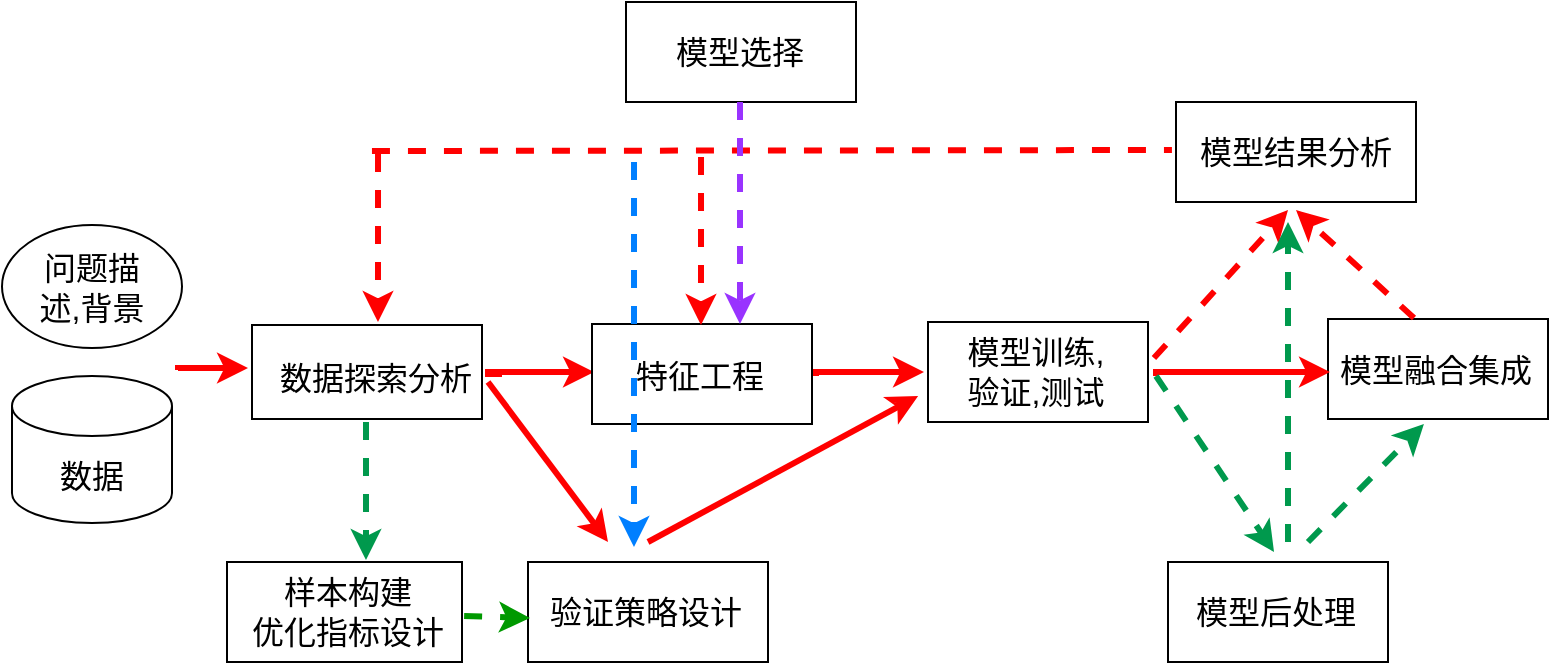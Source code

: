<mxfile version="13.6.10" type="github">
  <diagram id="eHoIP6acbh5_LsdwvxZu" name="Page-1">
    <mxGraphModel dx="946" dy="526" grid="1" gridSize="10" guides="1" tooltips="1" connect="1" arrows="1" fold="1" page="1" pageScale="1" pageWidth="827" pageHeight="1169" math="0" shadow="0">
      <root>
        <mxCell id="0" />
        <mxCell id="1" parent="0" />
        <mxCell id="--Ts0FR9YCNWqX0BOgV7-4" value="" style="verticalLabelPosition=bottom;verticalAlign=top;html=1;shape=mxgraph.basic.rect;fillColor2=none;strokeWidth=1;size=20;indent=5;" parent="1" vertex="1">
          <mxGeometry x="142" y="201.5" width="115" height="47" as="geometry" />
        </mxCell>
        <mxCell id="--Ts0FR9YCNWqX0BOgV7-5" value="" style="shape=cylinder3;whiteSpace=wrap;html=1;boundedLbl=1;backgroundOutline=1;size=15;" parent="1" vertex="1">
          <mxGeometry x="22" y="227" width="80" height="73.5" as="geometry" />
        </mxCell>
        <mxCell id="--Ts0FR9YCNWqX0BOgV7-29" value="" style="edgeStyle=orthogonalEdgeStyle;rounded=0;orthogonalLoop=1;jettySize=auto;html=1;strokeWidth=3;strokeColor=#FF0000;" parent="1" edge="1">
          <mxGeometry relative="1" as="geometry">
            <mxPoint x="267" y="226" as="sourcePoint" />
            <mxPoint x="313" y="225" as="targetPoint" />
            <Array as="points">
              <mxPoint x="260" y="226" />
              <mxPoint x="260" y="225" />
            </Array>
          </mxGeometry>
        </mxCell>
        <mxCell id="--Ts0FR9YCNWqX0BOgV7-6" value="&lt;font style=&quot;font-size: 16px&quot;&gt;数据探索分析&lt;/font&gt;" style="text;html=1;strokeColor=none;fillColor=none;align=center;verticalAlign=middle;whiteSpace=wrap;rounded=0;" parent="1" vertex="1">
          <mxGeometry x="154" y="217.5" width="100" height="20" as="geometry" />
        </mxCell>
        <mxCell id="--Ts0FR9YCNWqX0BOgV7-7" value="" style="verticalLabelPosition=bottom;verticalAlign=top;html=1;shape=mxgraph.basic.rect;fillColor2=none;strokeWidth=1;size=20;indent=5;" parent="1" vertex="1">
          <mxGeometry x="312" y="201" width="110" height="50" as="geometry" />
        </mxCell>
        <mxCell id="--Ts0FR9YCNWqX0BOgV7-30" value="" style="edgeStyle=orthogonalEdgeStyle;rounded=0;orthogonalLoop=1;jettySize=auto;html=1;strokeColor=#FF0000;strokeWidth=3;" parent="1" edge="1">
          <mxGeometry relative="1" as="geometry">
            <mxPoint x="424" y="227" as="sourcePoint" />
            <mxPoint x="478" y="225" as="targetPoint" />
            <Array as="points">
              <mxPoint x="424" y="225" />
            </Array>
          </mxGeometry>
        </mxCell>
        <mxCell id="--Ts0FR9YCNWqX0BOgV7-8" value="&lt;span style=&quot;font-size: 16px&quot;&gt;特征工程&lt;/span&gt;" style="text;html=1;strokeColor=none;fillColor=none;align=center;verticalAlign=middle;whiteSpace=wrap;rounded=0;" parent="1" vertex="1">
          <mxGeometry x="316" y="217" width="100" height="20" as="geometry" />
        </mxCell>
        <mxCell id="--Ts0FR9YCNWqX0BOgV7-10" value="" style="verticalLabelPosition=bottom;verticalAlign=top;html=1;shape=mxgraph.basic.rect;fillColor2=none;strokeWidth=1;size=20;indent=5;" parent="1" vertex="1">
          <mxGeometry x="280" y="320" width="120" height="50" as="geometry" />
        </mxCell>
        <mxCell id="--Ts0FR9YCNWqX0BOgV7-11" value="&lt;span style=&quot;font-size: 16px&quot;&gt;验证策略设计&lt;/span&gt;" style="text;html=1;strokeColor=none;fillColor=none;align=center;verticalAlign=middle;whiteSpace=wrap;rounded=0;" parent="1" vertex="1">
          <mxGeometry x="289" y="335" width="100" height="20" as="geometry" />
        </mxCell>
        <mxCell id="--Ts0FR9YCNWqX0BOgV7-12" value="" style="verticalLabelPosition=bottom;verticalAlign=top;html=1;shape=mxgraph.basic.rect;fillColor2=none;strokeWidth=1;size=20;indent=5;" parent="1" vertex="1">
          <mxGeometry x="480" y="200" width="110" height="50" as="geometry" />
        </mxCell>
        <mxCell id="--Ts0FR9YCNWqX0BOgV7-13" value="&lt;span style=&quot;font-size: 16px&quot;&gt;模型训练,&lt;br&gt;验证,测试&lt;/span&gt;" style="text;html=1;strokeColor=none;fillColor=none;align=center;verticalAlign=middle;whiteSpace=wrap;rounded=0;" parent="1" vertex="1">
          <mxGeometry x="484" y="215" width="100" height="20" as="geometry" />
        </mxCell>
        <mxCell id="--Ts0FR9YCNWqX0BOgV7-14" value="" style="verticalLabelPosition=bottom;verticalAlign=top;html=1;shape=mxgraph.basic.rect;fillColor2=none;strokeWidth=1;size=20;indent=5;" parent="1" vertex="1">
          <mxGeometry x="680" y="198.5" width="110" height="50" as="geometry" />
        </mxCell>
        <mxCell id="--Ts0FR9YCNWqX0BOgV7-15" value="&lt;span style=&quot;font-size: 16px&quot;&gt;模型融合集成&lt;/span&gt;" style="text;html=1;strokeColor=none;fillColor=none;align=center;verticalAlign=middle;whiteSpace=wrap;rounded=0;" parent="1" vertex="1">
          <mxGeometry x="684" y="213.5" width="100" height="20" as="geometry" />
        </mxCell>
        <mxCell id="--Ts0FR9YCNWqX0BOgV7-16" value="" style="verticalLabelPosition=bottom;verticalAlign=top;html=1;shape=mxgraph.basic.rect;fillColor2=none;strokeWidth=1;size=20;indent=5;" parent="1" vertex="1">
          <mxGeometry x="604" y="90" width="120" height="50" as="geometry" />
        </mxCell>
        <mxCell id="--Ts0FR9YCNWqX0BOgV7-17" value="&lt;span style=&quot;font-size: 16px&quot;&gt;模型结果分析&lt;/span&gt;" style="text;html=1;strokeColor=none;fillColor=none;align=center;verticalAlign=middle;whiteSpace=wrap;rounded=0;" parent="1" vertex="1">
          <mxGeometry x="614" y="105" width="100" height="20" as="geometry" />
        </mxCell>
        <mxCell id="--Ts0FR9YCNWqX0BOgV7-18" value="" style="verticalLabelPosition=bottom;verticalAlign=top;html=1;shape=mxgraph.basic.rect;fillColor2=none;strokeWidth=1;size=20;indent=5;" parent="1" vertex="1">
          <mxGeometry x="600" y="320" width="110" height="50" as="geometry" />
        </mxCell>
        <mxCell id="--Ts0FR9YCNWqX0BOgV7-19" value="&lt;span style=&quot;font-size: 16px&quot;&gt;模型后处理&lt;/span&gt;" style="text;html=1;strokeColor=none;fillColor=none;align=center;verticalAlign=middle;whiteSpace=wrap;rounded=0;" parent="1" vertex="1">
          <mxGeometry x="604" y="335" width="100" height="20" as="geometry" />
        </mxCell>
        <mxCell id="--Ts0FR9YCNWqX0BOgV7-21" value="" style="ellipse;whiteSpace=wrap;html=1;" parent="1" vertex="1">
          <mxGeometry x="17" y="151.5" width="90" height="61.5" as="geometry" />
        </mxCell>
        <mxCell id="--Ts0FR9YCNWqX0BOgV7-24" value="&lt;font style=&quot;font-size: 16px&quot;&gt;数据&lt;/font&gt;" style="text;html=1;strokeColor=none;fillColor=none;align=center;verticalAlign=middle;whiteSpace=wrap;rounded=0;" parent="1" vertex="1">
          <mxGeometry x="42" y="267" width="40" height="20" as="geometry" />
        </mxCell>
        <mxCell id="--Ts0FR9YCNWqX0BOgV7-25" value="&lt;font style=&quot;font-size: 16px&quot;&gt;问题描述,背景&lt;/font&gt;" style="text;html=1;strokeColor=none;fillColor=none;align=center;verticalAlign=middle;whiteSpace=wrap;rounded=0;" parent="1" vertex="1">
          <mxGeometry x="27" y="174" width="70" height="18.5" as="geometry" />
        </mxCell>
        <mxCell id="--Ts0FR9YCNWqX0BOgV7-31" value="" style="edgeStyle=orthogonalEdgeStyle;rounded=0;orthogonalLoop=1;jettySize=auto;html=1;strokeColor=#FF0000;strokeWidth=3;entryX=0.009;entryY=0.53;entryDx=0;entryDy=0;entryPerimeter=0;" parent="1" target="--Ts0FR9YCNWqX0BOgV7-14" edge="1">
          <mxGeometry relative="1" as="geometry">
            <mxPoint x="594" y="227" as="sourcePoint" />
            <mxPoint x="670" y="225" as="targetPoint" />
            <Array as="points">
              <mxPoint x="594" y="225" />
            </Array>
          </mxGeometry>
        </mxCell>
        <mxCell id="--Ts0FR9YCNWqX0BOgV7-32" value="" style="edgeStyle=orthogonalEdgeStyle;rounded=0;orthogonalLoop=1;jettySize=auto;html=1;strokeWidth=3;strokeColor=#FF0000;" parent="1" edge="1">
          <mxGeometry relative="1" as="geometry">
            <mxPoint x="105" y="224" as="sourcePoint" />
            <mxPoint x="140" y="223" as="targetPoint" />
            <Array as="points">
              <mxPoint x="105" y="223" />
            </Array>
          </mxGeometry>
        </mxCell>
        <mxCell id="--Ts0FR9YCNWqX0BOgV7-37" value="" style="endArrow=classic;html=1;strokeColor=#FF0000;strokeWidth=3;" parent="1" edge="1">
          <mxGeometry width="50" height="50" relative="1" as="geometry">
            <mxPoint x="260" y="230" as="sourcePoint" />
            <mxPoint x="320" y="310" as="targetPoint" />
          </mxGeometry>
        </mxCell>
        <mxCell id="--Ts0FR9YCNWqX0BOgV7-38" value="" style="endArrow=classic;html=1;strokeColor=#FF0000;strokeWidth=3;entryX=-0.045;entryY=0.74;entryDx=0;entryDy=0;entryPerimeter=0;" parent="1" target="--Ts0FR9YCNWqX0BOgV7-12" edge="1">
          <mxGeometry width="50" height="50" relative="1" as="geometry">
            <mxPoint x="340" y="310" as="sourcePoint" />
            <mxPoint x="510" y="260" as="targetPoint" />
          </mxGeometry>
        </mxCell>
        <mxCell id="--Ts0FR9YCNWqX0BOgV7-39" value="" style="endArrow=classic;html=1;strokeWidth=3;dashed=1;strokeColor=#00994D;entryX=0.482;entryY=-0.1;entryDx=0;entryDy=0;entryPerimeter=0;" parent="1" edge="1" target="--Ts0FR9YCNWqX0BOgV7-18">
          <mxGeometry width="50" height="50" relative="1" as="geometry">
            <mxPoint x="594" y="227" as="sourcePoint" />
            <mxPoint x="650" y="310" as="targetPoint" />
          </mxGeometry>
        </mxCell>
        <mxCell id="--Ts0FR9YCNWqX0BOgV7-41" value="" style="endArrow=classic;html=1;strokeWidth=3;entryX=0.436;entryY=1.05;entryDx=0;entryDy=0;entryPerimeter=0;dashed=1;strokeColor=#00994D;" parent="1" target="--Ts0FR9YCNWqX0BOgV7-14" edge="1">
          <mxGeometry width="50" height="50" relative="1" as="geometry">
            <mxPoint x="670" y="310" as="sourcePoint" />
            <mxPoint x="694" y="248.5" as="targetPoint" />
          </mxGeometry>
        </mxCell>
        <mxCell id="--Ts0FR9YCNWqX0BOgV7-42" value="" style="endArrow=classic;html=1;strokeColor=#FF0000;strokeWidth=3;dashed=1;exitX=1.027;exitY=0.36;exitDx=0;exitDy=0;exitPerimeter=0;" parent="1" source="--Ts0FR9YCNWqX0BOgV7-12" edge="1">
          <mxGeometry width="50" height="50" relative="1" as="geometry">
            <mxPoint x="570" y="192.5" as="sourcePoint" />
            <mxPoint x="660" y="144" as="targetPoint" />
          </mxGeometry>
        </mxCell>
        <mxCell id="--Ts0FR9YCNWqX0BOgV7-43" value="" style="endArrow=classic;html=1;strokeColor=#FF0000;strokeWidth=3;dashed=1;exitX=0.391;exitY=-0.01;exitDx=0;exitDy=0;exitPerimeter=0;" parent="1" source="--Ts0FR9YCNWqX0BOgV7-14" edge="1">
          <mxGeometry width="50" height="50" relative="1" as="geometry">
            <mxPoint x="730" y="198.5" as="sourcePoint" />
            <mxPoint x="664" y="144" as="targetPoint" />
          </mxGeometry>
        </mxCell>
        <mxCell id="--Ts0FR9YCNWqX0BOgV7-45" value="" style="endArrow=none;html=1;dashed=1;strokeColor=#FF0000;strokeWidth=3;entryX=-0.017;entryY=0.48;entryDx=0;entryDy=0;entryPerimeter=0;" parent="1" target="--Ts0FR9YCNWqX0BOgV7-16" edge="1">
          <mxGeometry width="50" height="50" relative="1" as="geometry">
            <mxPoint x="201.98" y="114.5" as="sourcePoint" />
            <mxPoint x="590" y="114.5" as="targetPoint" />
          </mxGeometry>
        </mxCell>
        <mxCell id="--Ts0FR9YCNWqX0BOgV7-46" value="" style="endArrow=classic;html=1;strokeColor=#FF0000;strokeWidth=3;dashed=1;exitX=1.027;exitY=0.36;exitDx=0;exitDy=0;exitPerimeter=0;" parent="1" edge="1">
          <mxGeometry width="50" height="50" relative="1" as="geometry">
            <mxPoint x="205.01" y="116" as="sourcePoint" />
            <mxPoint x="205" y="200" as="targetPoint" />
          </mxGeometry>
        </mxCell>
        <mxCell id="--Ts0FR9YCNWqX0BOgV7-47" value="" style="endArrow=classic;html=1;strokeColor=#FF0000;strokeWidth=3;dashed=1;exitX=1.027;exitY=0.36;exitDx=0;exitDy=0;exitPerimeter=0;" parent="1" edge="1">
          <mxGeometry width="50" height="50" relative="1" as="geometry">
            <mxPoint x="366.51" y="117.5" as="sourcePoint" />
            <mxPoint x="366.5" y="201.5" as="targetPoint" />
          </mxGeometry>
        </mxCell>
        <mxCell id="--Ts0FR9YCNWqX0BOgV7-48" value="" style="endArrow=classic;html=1;strokeWidth=3;dashed=1;exitX=1.027;exitY=0.36;exitDx=0;exitDy=0;exitPerimeter=0;strokeColor=#007FFF;" parent="1" edge="1">
          <mxGeometry width="50" height="50" relative="1" as="geometry">
            <mxPoint x="333.01" y="120" as="sourcePoint" />
            <mxPoint x="333" y="312.5" as="targetPoint" />
          </mxGeometry>
        </mxCell>
        <mxCell id="--Ts0FR9YCNWqX0BOgV7-49" value="" style="verticalLabelPosition=bottom;verticalAlign=top;html=1;shape=mxgraph.basic.rect;fillColor2=none;strokeWidth=1;size=20;indent=5;" parent="1" vertex="1">
          <mxGeometry x="329" y="40" width="115" height="50" as="geometry" />
        </mxCell>
        <mxCell id="--Ts0FR9YCNWqX0BOgV7-50" value="&lt;span style=&quot;font-size: 16px&quot;&gt;模型选择&lt;/span&gt;" style="text;html=1;strokeColor=none;fillColor=none;align=center;verticalAlign=middle;whiteSpace=wrap;rounded=0;" parent="1" vertex="1">
          <mxGeometry x="336" y="55" width="100" height="20" as="geometry" />
        </mxCell>
        <mxCell id="--Ts0FR9YCNWqX0BOgV7-51" value="" style="endArrow=classic;html=1;strokeWidth=3;dashed=1;strokeColor=#9933FF;" parent="1" edge="1">
          <mxGeometry width="50" height="50" relative="1" as="geometry">
            <mxPoint x="386" y="90" as="sourcePoint" />
            <mxPoint x="386" y="201" as="targetPoint" />
          </mxGeometry>
        </mxCell>
        <mxCell id="keeW15oTlVxWQdOHFza3-1" value="" style="verticalLabelPosition=bottom;verticalAlign=top;html=1;shape=mxgraph.basic.rect;fillColor2=none;strokeWidth=1;size=20;indent=5;" vertex="1" parent="1">
          <mxGeometry x="129.5" y="320" width="117.5" height="50" as="geometry" />
        </mxCell>
        <mxCell id="keeW15oTlVxWQdOHFza3-2" value="&lt;span style=&quot;font-size: 16px&quot;&gt;样本构建&lt;br&gt;优化指标设计&lt;br&gt;&lt;/span&gt;" style="text;html=1;strokeColor=none;fillColor=none;align=center;verticalAlign=middle;whiteSpace=wrap;rounded=0;" vertex="1" parent="1">
          <mxGeometry x="140" y="335" width="100" height="20" as="geometry" />
        </mxCell>
        <mxCell id="keeW15oTlVxWQdOHFza3-3" value="" style="endArrow=classic;html=1;strokeWidth=3;dashed=1;strokeColor=#00994D;" edge="1" parent="1">
          <mxGeometry width="50" height="50" relative="1" as="geometry">
            <mxPoint x="199" y="250" as="sourcePoint" />
            <mxPoint x="199" y="319" as="targetPoint" />
          </mxGeometry>
        </mxCell>
        <mxCell id="keeW15oTlVxWQdOHFza3-4" value="" style="endArrow=classic;html=1;strokeWidth=3;dashed=1;exitX=1.009;exitY=0.54;exitDx=0;exitDy=0;exitPerimeter=0;strokeColor=#009900;" edge="1" parent="1" source="keeW15oTlVxWQdOHFza3-1">
          <mxGeometry width="50" height="50" relative="1" as="geometry">
            <mxPoint x="250" y="364" as="sourcePoint" />
            <mxPoint x="281" y="348" as="targetPoint" />
          </mxGeometry>
        </mxCell>
        <mxCell id="keeW15oTlVxWQdOHFza3-6" value="" style="endArrow=classic;html=1;strokeWidth=3;dashed=1;strokeColor=#00994D;" edge="1" parent="1">
          <mxGeometry width="50" height="50" relative="1" as="geometry">
            <mxPoint x="660" y="310" as="sourcePoint" />
            <mxPoint x="660" y="150" as="targetPoint" />
          </mxGeometry>
        </mxCell>
      </root>
    </mxGraphModel>
  </diagram>
</mxfile>
